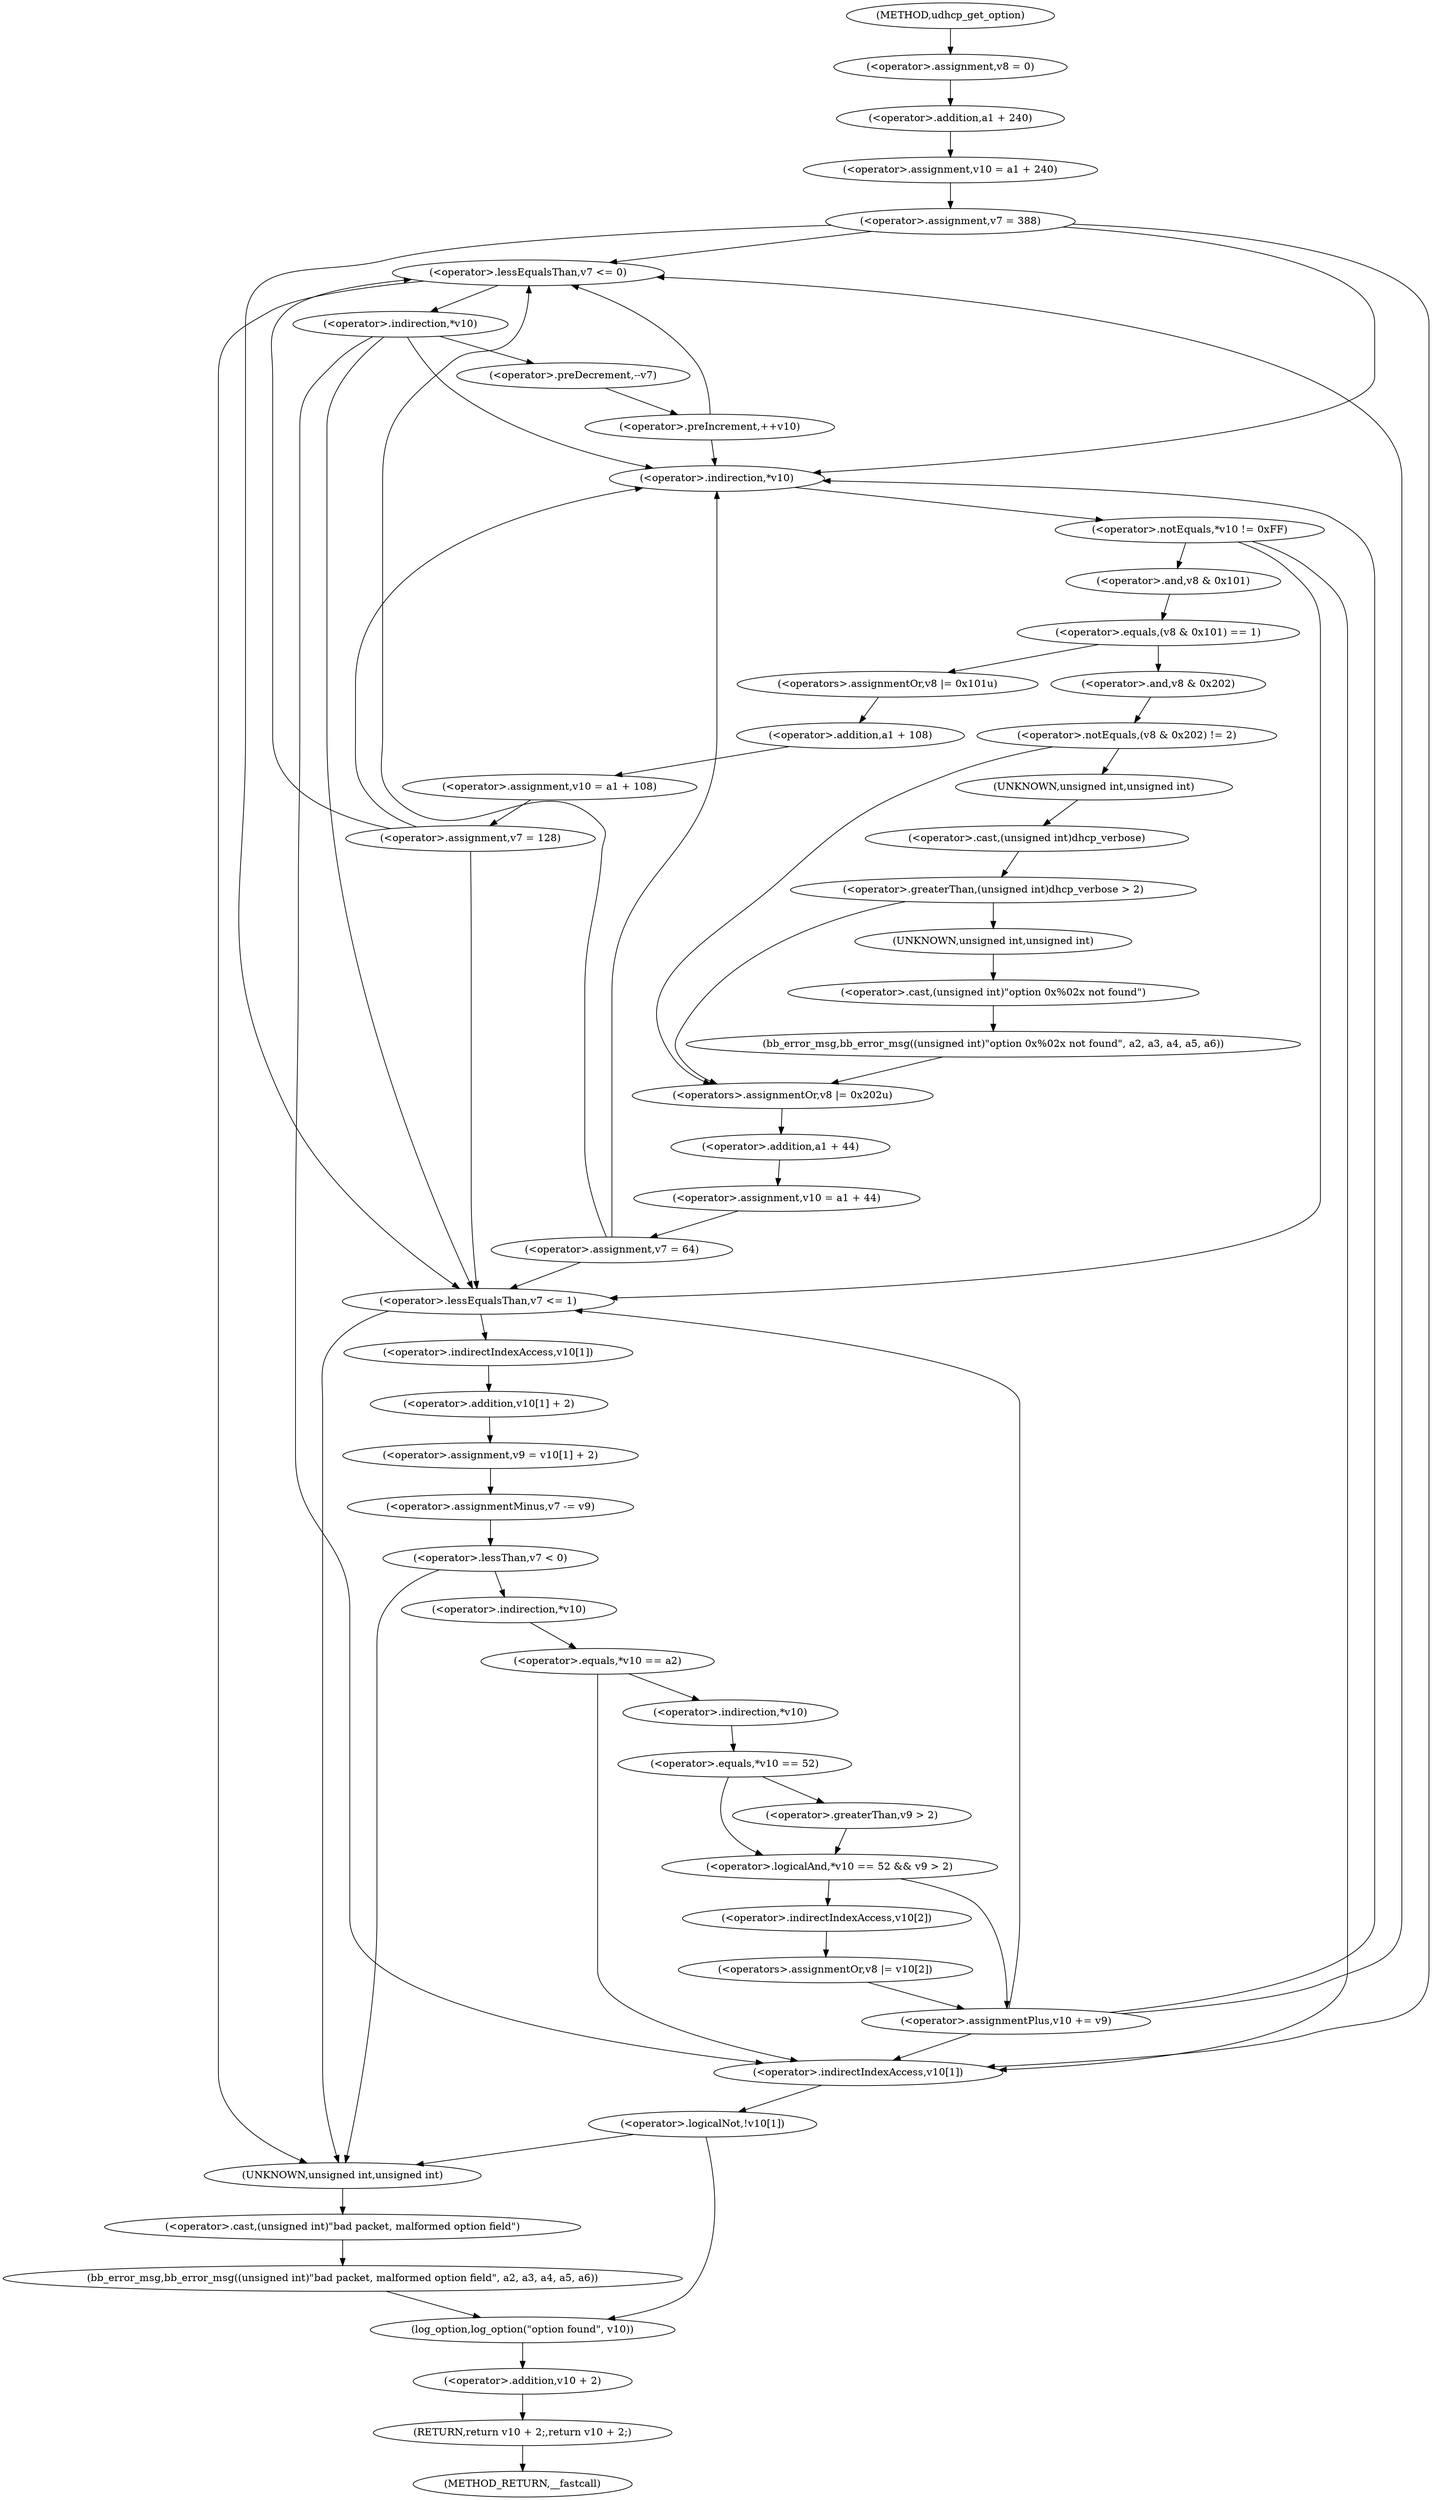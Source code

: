 digraph udhcp_get_option {  
"1000117" [label = "(<operator>.assignment,v8 = 0)" ]
"1000120" [label = "(<operator>.assignment,v10 = a1 + 240)" ]
"1000122" [label = "(<operator>.addition,a1 + 240)" ]
"1000125" [label = "(<operator>.assignment,v7 = 388)" ]
"1000138" [label = "(<operator>.lessEqualsThan,v7 <= 0)" ]
"1000143" [label = "(<operator>.indirection,*v10)" ]
"1000146" [label = "(<operator>.preDecrement,--v7)" ]
"1000148" [label = "(<operator>.preIncrement,++v10)" ]
"1000151" [label = "(<operator>.notEquals,*v10 != 0xFF)" ]
"1000152" [label = "(<operator>.indirection,*v10)" ]
"1000157" [label = "(<operator>.equals,(v8 & 0x101) == 1)" ]
"1000158" [label = "(<operator>.and,v8 & 0x101)" ]
"1000163" [label = "(<operators>.assignmentOr,v8 |= 0x101u)" ]
"1000166" [label = "(<operator>.assignment,v10 = a1 + 108)" ]
"1000168" [label = "(<operator>.addition,a1 + 108)" ]
"1000171" [label = "(<operator>.assignment,v7 = 128)" ]
"1000177" [label = "(<operator>.notEquals,(v8 & 0x202) != 2)" ]
"1000178" [label = "(<operator>.and,v8 & 0x202)" ]
"1000184" [label = "(<operator>.greaterThan,(unsigned int)dhcp_verbose > 2)" ]
"1000185" [label = "(<operator>.cast,(unsigned int)dhcp_verbose)" ]
"1000186" [label = "(UNKNOWN,unsigned int,unsigned int)" ]
"1000189" [label = "(bb_error_msg,bb_error_msg((unsigned int)\"option 0x%02x not found\", a2, a3, a4, a5, a6))" ]
"1000190" [label = "(<operator>.cast,(unsigned int)\"option 0x%02x not found\")" ]
"1000191" [label = "(UNKNOWN,unsigned int,unsigned int)" ]
"1000199" [label = "(<operators>.assignmentOr,v8 |= 0x202u)" ]
"1000202" [label = "(<operator>.assignment,v10 = a1 + 44)" ]
"1000204" [label = "(<operator>.addition,a1 + 44)" ]
"1000207" [label = "(<operator>.assignment,v7 = 64)" ]
"1000211" [label = "(<operator>.lessEqualsThan,v7 <= 1)" ]
"1000215" [label = "(<operator>.assignment,v9 = v10[1] + 2)" ]
"1000217" [label = "(<operator>.addition,v10[1] + 2)" ]
"1000218" [label = "(<operator>.indirectIndexAccess,v10[1])" ]
"1000222" [label = "(<operator>.assignmentMinus,v7 -= v9)" ]
"1000226" [label = "(<operator>.lessThan,v7 < 0)" ]
"1000231" [label = "(<operator>.equals,*v10 == a2)" ]
"1000232" [label = "(<operator>.indirection,*v10)" ]
"1000237" [label = "(<operator>.logicalAnd,*v10 == 52 && v9 > 2)" ]
"1000238" [label = "(<operator>.equals,*v10 == 52)" ]
"1000239" [label = "(<operator>.indirection,*v10)" ]
"1000242" [label = "(<operator>.greaterThan,v9 > 2)" ]
"1000245" [label = "(<operators>.assignmentOr,v8 |= v10[2])" ]
"1000247" [label = "(<operator>.indirectIndexAccess,v10[2])" ]
"1000250" [label = "(<operator>.assignmentPlus,v10 += v9)" ]
"1000254" [label = "(<operator>.logicalNot,!v10[1])" ]
"1000255" [label = "(<operator>.indirectIndexAccess,v10[1])" ]
"1000260" [label = "(bb_error_msg,bb_error_msg((unsigned int)\"bad packet, malformed option field\", a2, a3, a4, a5, a6))" ]
"1000261" [label = "(<operator>.cast,(unsigned int)\"bad packet, malformed option field\")" ]
"1000262" [label = "(UNKNOWN,unsigned int,unsigned int)" ]
"1000270" [label = "(log_option,log_option(\"option found\", v10))" ]
"1000273" [label = "(RETURN,return v10 + 2;,return v10 + 2;)" ]
"1000274" [label = "(<operator>.addition,v10 + 2)" ]
"1000105" [label = "(METHOD,udhcp_get_option)" ]
"1000277" [label = "(METHOD_RETURN,__fastcall)" ]
  "1000117" -> "1000122" 
  "1000120" -> "1000125" 
  "1000122" -> "1000120" 
  "1000125" -> "1000138" 
  "1000125" -> "1000152" 
  "1000125" -> "1000211" 
  "1000125" -> "1000255" 
  "1000138" -> "1000262" 
  "1000138" -> "1000143" 
  "1000143" -> "1000152" 
  "1000143" -> "1000211" 
  "1000143" -> "1000255" 
  "1000143" -> "1000146" 
  "1000146" -> "1000148" 
  "1000148" -> "1000138" 
  "1000148" -> "1000152" 
  "1000151" -> "1000211" 
  "1000151" -> "1000255" 
  "1000151" -> "1000158" 
  "1000152" -> "1000151" 
  "1000157" -> "1000163" 
  "1000157" -> "1000178" 
  "1000158" -> "1000157" 
  "1000163" -> "1000168" 
  "1000166" -> "1000171" 
  "1000168" -> "1000166" 
  "1000171" -> "1000138" 
  "1000171" -> "1000152" 
  "1000171" -> "1000211" 
  "1000177" -> "1000186" 
  "1000177" -> "1000199" 
  "1000178" -> "1000177" 
  "1000184" -> "1000191" 
  "1000184" -> "1000199" 
  "1000185" -> "1000184" 
  "1000186" -> "1000185" 
  "1000189" -> "1000199" 
  "1000190" -> "1000189" 
  "1000191" -> "1000190" 
  "1000199" -> "1000204" 
  "1000202" -> "1000207" 
  "1000204" -> "1000202" 
  "1000207" -> "1000138" 
  "1000207" -> "1000152" 
  "1000207" -> "1000211" 
  "1000211" -> "1000262" 
  "1000211" -> "1000218" 
  "1000215" -> "1000222" 
  "1000217" -> "1000215" 
  "1000218" -> "1000217" 
  "1000222" -> "1000226" 
  "1000226" -> "1000262" 
  "1000226" -> "1000232" 
  "1000231" -> "1000255" 
  "1000231" -> "1000239" 
  "1000232" -> "1000231" 
  "1000237" -> "1000247" 
  "1000237" -> "1000250" 
  "1000238" -> "1000237" 
  "1000238" -> "1000242" 
  "1000239" -> "1000238" 
  "1000242" -> "1000237" 
  "1000245" -> "1000250" 
  "1000247" -> "1000245" 
  "1000250" -> "1000138" 
  "1000250" -> "1000152" 
  "1000250" -> "1000211" 
  "1000250" -> "1000255" 
  "1000254" -> "1000262" 
  "1000254" -> "1000270" 
  "1000255" -> "1000254" 
  "1000260" -> "1000270" 
  "1000261" -> "1000260" 
  "1000262" -> "1000261" 
  "1000270" -> "1000274" 
  "1000273" -> "1000277" 
  "1000274" -> "1000273" 
  "1000105" -> "1000117" 
}
